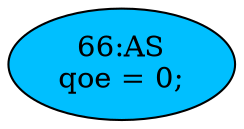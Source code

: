 strict digraph "" {
	node [label="\N"];
	"66:AS"	 [ast="<pyverilog.vparser.ast.Assign object at 0x7f9ff6c89390>",
		def_var="['qoe']",
		fillcolor=deepskyblue,
		label="66:AS
qoe = 0;",
		statements="[]",
		style=filled,
		typ=Assign,
		use_var="[]"];
}
